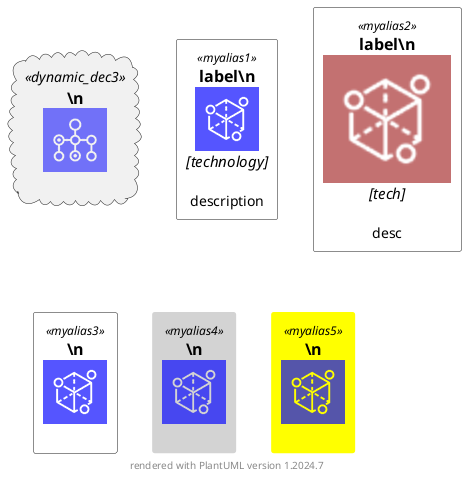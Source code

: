 @startuml
'all sprites in a category would be included in an all.puml file for that category
'==================================================================================================




' Colors
' ##################################
!define AWS_COLOR #232F3E
!define AWS_BG_COLOR #FFFFFF
!define AWS_BORDER_COLOR #FF9900
!define AWS_SYMBOL_COLOR AWS_COLOR

' Styling
' ##################################

!define TECHN_FONT_SIZE 12

skinparam defaultTextAlignment center

skinparam wrapWidth 200
skinparam maxMessageSize 150

skinparam rectangle {
    StereotypeFontSize 12
}

skinparam Arrow {
    Color #666666
    FontColor #666666
    FontSize 12
}

!definelong AWSEntityColoring(stereo)
skinparam rectangle<<stereo>> {
    BackgroundColor AWS_BG_COLOR
    BorderColor AWS_BORDER_COLOR
}
skinparam participant<<stereo>> {
    BackgroundColor AWS_BG_COLOR
    BorderColor AWS_BORDER_COLOR
}
!enddefinelong

' Layout
' ##################################

!definelong LAYOUT_AS_SKETCH
skinparam backgroundColor #EEEBDC
skinparam handwritten true
skinparam defaultFontName "Comic Sans MS"
center footer <font color=red>Warning:</font> Created for discussion, needs to be validated
!enddefinelong

!define LAYOUT_TOP_DOWN top to bottom direction
!define LAYOUT_LEFT_RIGHT left to right direction


'create equivalent of icons shown here https://github.com/awslabs/aws-icons-for-plantuml
sprite $Batch [64x64/16z] {
xLQ7bjim30CdzFzVtEV1iErPkJpT7iYm5aWDKERujFZ5Bp8YkSvM011VfMzSDy2Mw1JidbCGAtmllmbPuIkoImjyGUsyBV4LV95_Xny50bpW4uTRAjOKu81b
Xa0vbX3OKFG5C0IMNLyxXA_3PvW5hqHSOFBP_Ovk4036hYi0pJdTCgqD6A0g4FQ0hOwygxSikGOanw11AuvtomxXjNiRDECmn21xxTkJP0N4tdy1Gmu5T2GW
6ygFL_sqbx3NvA_FVtt_ri_F1CZNra-10TpNhvVr2KGcyVCOdoBySlpv-jC1ZSVveO36_Fwb0UASqGqG0QpfJgP2Eo60u59-fLVozhhdNk2WTeDpq2O6AAL_
uV7KGPNO2lya17gz1pMiD1VmFNH9IBLNe3xA3q07eNsMy_WdXESwU4jRmddEk-FUuPFjjthiqAEGVUz8rlqmsK1nhtYlklvp7vWRfka0jUNITUdTzgxFyzLx
-Ikh_YdmYr_y0G
}

'https://github.com/awslabs/aws-icons-for-plantuml/blob/master/dist/ARVR/ARVR.puml
sprite $Arvr [64x64/16z] {
xTG3WiH054NHzutP_th7RHkfsmnEdE1HZMZsIn0_DGDuuVsZJwnMVJ-57txuuKrsP4Tv1mjl3Nw43qZlo147VO9xPueyu8j1l3jm7V0GtPFWe8_UKzpL3rzc
TO4l0gZEzufCsDd-rnhoN2zKtKLoWk-bkHq--vabr0TypEy_WiwEmc9K7FATAd_fVDwOZygdU_uEF_pmLgUMA_wChkV1SavCc4LdXNVe2m
}

'https://github.com/awslabs/aws-icons-for-plantuml/blob/master/dist/ARVR/Sumerian.puml
sprite $Sumerian [64x64/16z] {
xPO5qkim38HN3FU_xuE29mMx-Hbtg4to6GIZxVVJhtvLLI-XbK2QJo6sVv90JA3SImUJRVuAjBeDl8zE0G2EyVy42d87NGOmGG0vVHuu7iRWZt4daBUWWW6j
8w_zNufuHES9KgxpKjr5o6CKQyh5uGi59BTfEuR1GHvEi6cu0N2sWE8sb99j03370L41CkryG9FQh6rTffOJlEWGLz-cbv5N4Pqh83Vf5THL67BA-qXltEu_
2XWrtrzlzZUfwuBCdjy_3ilGeY0Pgmj0NO5ehtb1vh9c0OhsaV_Qfa_hKUzKUDIs_eJgy7myMFEPLzinwd3nSQ0rpwYR_kiWmAgVmezmYuKSJ_94VZJDABad
y4EnAVcdyy4Xo6H_7g-02Se1oIVprMqKX_YdW9_AEtjtdVlNiykVmAS0Tjd_1exTl8wS3Ju5q5sydGux-94Dty4xGtfeyAEewG4FQCvv0vQy0b8zvuiN_EYw
AHy0nu8Ue-gMJrFBOgjTKr_pYfyChlaOjDhmay6vj0xaWvyFxdKOyiYlZSFQGGZIVMbSrhaa46WOf-dmcOS1a3mPjp9mFqqf77FZ-7JZ-Y76UQvV_Uel
}




'=============================DECORATORS==================================
' We define 1 or more sprite decorators in stdlib
' Define our decorators that we know now - and can easily define new ones in future with as manty new parameters 
' as we want, that we don't even know about yet
' Let's say SpriteDecorator is defined month 1, SpriteDecorator2 is defined month 2, SpriteDecorator3 is defined month 3
'
' https://plantuml.com/preprocessing Conditions to show technology "[ ]" only if technology specified
'""== $label\n": "==" is creole syntax for "Large heading" https://plantuml.com/creole
' rectangle $alias <<$alias>> is in form "shape alias <<stereo>>" where skinparam can be specified for a stereo per https://plantuml.com/skinparam last example
' https://plantuml.com/preprocessing Conditions to show technology "[ ]" only if technology specified
'---------------------------------------------------




skinparam rectangle {
'borderColor Green
backgroundColor white

}


'add a new shape parameter + a textsize parameter
'---------------------------------------------------
!unquoted procedure $SpriteDecorator3($MySprite, $alias, $description="", $label="", $technology="", $scale=1, $colour="blue", $shape="cloud", $textsize="18", $focus="" )

!if ($focus == "hi")
    skinparam rectangle {
        backgroundColor<<$alias>> yellow
        borderColor<<$alias>> yellow
    }
!endif

!if  ($focus == "lo")
    skinparam rectangle {
        backgroundColor<<$alias>> lightgrey
        borderColor<<$alias>> lightgrey
    }
!endif


!if ($technology == "")
    $shape $alias <<$alias>> as "
    == $label\n
    <color:$colour><$MySprite*$scale></color>

    $description "
!else 
    $shape $alias <<$alias>> as "
    == $label\n
    <color:$colour><$MySprite*$scale></color>
    //<size:$textsize>[$technology]</size>//

    $description "
!endif

!endprocedure







!$dyn3 = "$Sprite"+ "Decorator3"
%invoke_procedure($dyn3, "$Batch", "dynamic_dec3")


'=============================END DECORATORS==================================





!unquoted procedure $SUMERIAN_DYN($alias, $description="", $label="", $technology="", $scale=1, $colour="blue", $shape="rectangle", $textsize="15", $focus="")
%invoke_procedure($dyn3, "$Sumerian", $alias, $description, $label, $technology, $scale, $colour, $shape, $textsize, $focus)
!endprocedure


' User can specify what they want in order, or via named arugments

$SUMERIAN_DYN("myalias1", "description", "label", "technology", 1)
$SUMERIAN_DYN("myalias2", "desc", "label", "tech", 2, "brown")
$SUMERIAN_DYN("myalias3")
$SUMERIAN_DYN("myalias4",$focus="lo")
$SUMERIAN_DYN("myalias5", $focus="hi")



footer %filename() rendered with PlantUML version %version()

@enduml